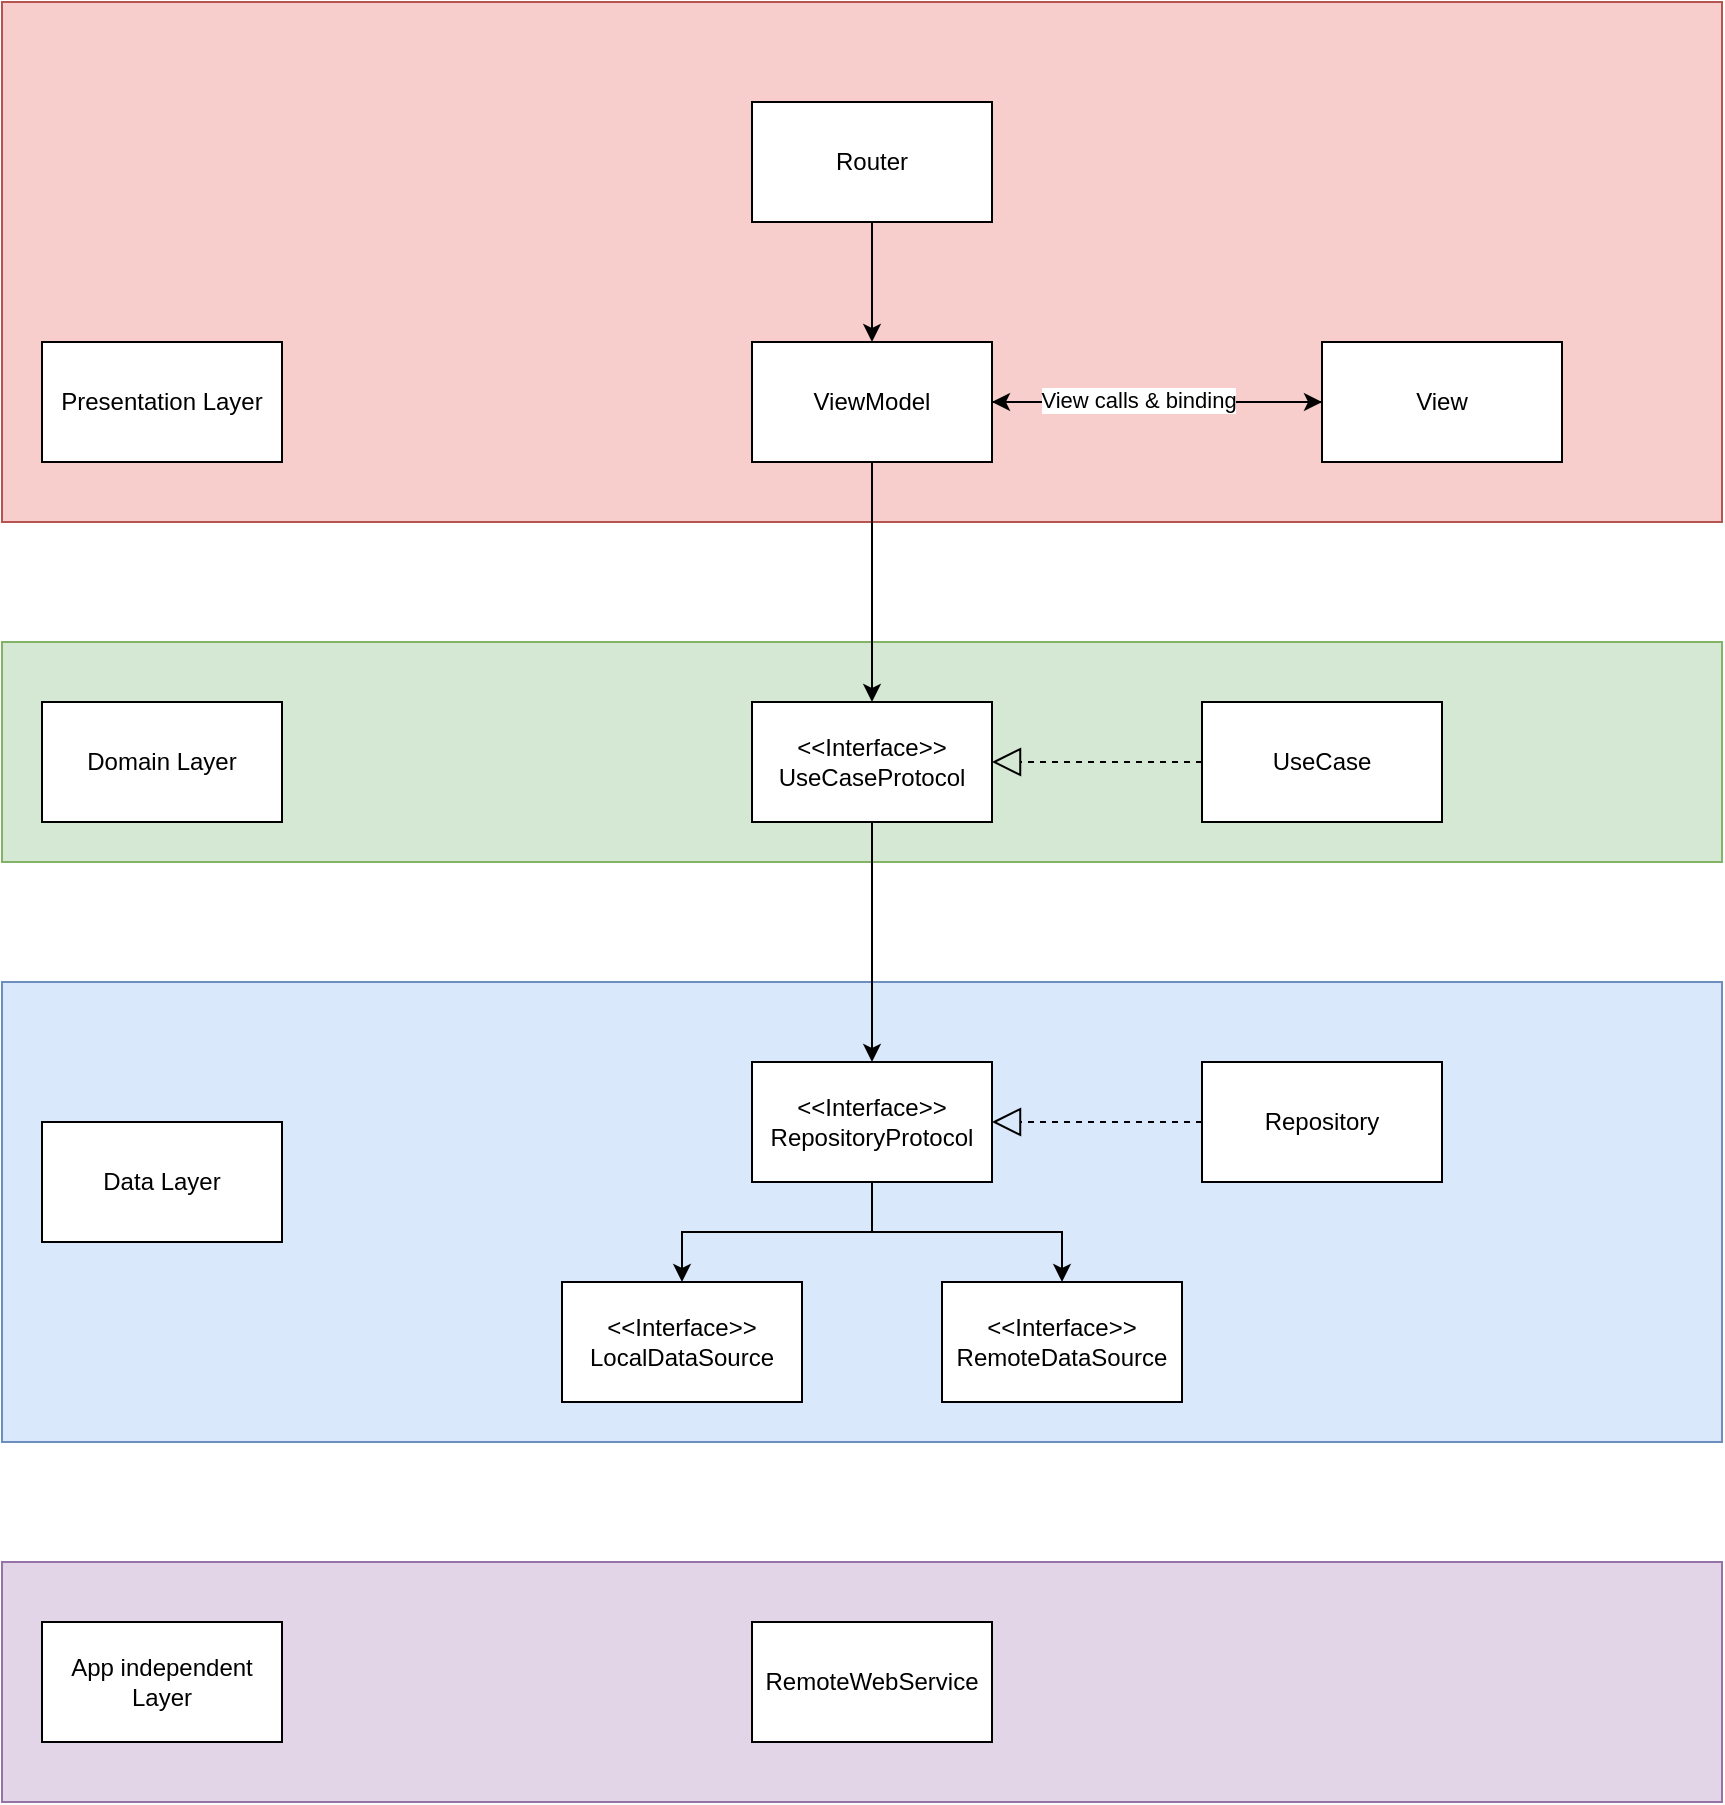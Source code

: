 <mxfile version="24.4.2" type="device" pages="2">
  <diagram name="Architecture-Design-Conception" id="5KNeTFlgyiKqukRmxZtt">
    <mxGraphModel dx="2715" dy="1198" grid="1" gridSize="10" guides="1" tooltips="1" connect="1" arrows="1" fold="1" page="1" pageScale="1" pageWidth="850" pageHeight="1100" math="0" shadow="0">
      <root>
        <mxCell id="0" />
        <mxCell id="1" parent="0" />
        <mxCell id="OrLjtV9YyK5r8CmzNKYZ-30" value="" style="rounded=0;whiteSpace=wrap;html=1;fillColor=#e1d5e7;strokeColor=#9673a6;" vertex="1" parent="1">
          <mxGeometry x="-10" y="790" width="860" height="120" as="geometry" />
        </mxCell>
        <mxCell id="OrLjtV9YyK5r8CmzNKYZ-29" value="" style="rounded=0;whiteSpace=wrap;html=1;fillColor=#dae8fc;strokeColor=#6c8ebf;" vertex="1" parent="1">
          <mxGeometry x="-10" y="500" width="860" height="230" as="geometry" />
        </mxCell>
        <mxCell id="OrLjtV9YyK5r8CmzNKYZ-28" value="" style="rounded=0;whiteSpace=wrap;html=1;fillColor=#d5e8d4;strokeColor=#82b366;" vertex="1" parent="1">
          <mxGeometry x="-10" y="330" width="860" height="110" as="geometry" />
        </mxCell>
        <mxCell id="OrLjtV9YyK5r8CmzNKYZ-27" value="" style="rounded=0;whiteSpace=wrap;html=1;fillColor=#f8cecc;strokeColor=#b85450;" vertex="1" parent="1">
          <mxGeometry x="-10" y="10" width="860" height="260" as="geometry" />
        </mxCell>
        <mxCell id="OrLjtV9YyK5r8CmzNKYZ-1" value="Presentation Layer" style="rounded=0;whiteSpace=wrap;html=1;" vertex="1" parent="1">
          <mxGeometry x="10" y="180" width="120" height="60" as="geometry" />
        </mxCell>
        <mxCell id="OrLjtV9YyK5r8CmzNKYZ-6" style="edgeStyle=orthogonalEdgeStyle;rounded=0;orthogonalLoop=1;jettySize=auto;html=1;exitX=1;exitY=0.5;exitDx=0;exitDy=0;entryX=0;entryY=0.5;entryDx=0;entryDy=0;" edge="1" parent="1" source="OrLjtV9YyK5r8CmzNKYZ-2" target="OrLjtV9YyK5r8CmzNKYZ-3">
          <mxGeometry relative="1" as="geometry" />
        </mxCell>
        <mxCell id="OrLjtV9YyK5r8CmzNKYZ-12" style="edgeStyle=orthogonalEdgeStyle;rounded=0;orthogonalLoop=1;jettySize=auto;html=1;exitX=0.5;exitY=1;exitDx=0;exitDy=0;entryX=0.5;entryY=0;entryDx=0;entryDy=0;" edge="1" parent="1" source="OrLjtV9YyK5r8CmzNKYZ-2" target="OrLjtV9YyK5r8CmzNKYZ-10">
          <mxGeometry relative="1" as="geometry" />
        </mxCell>
        <mxCell id="OrLjtV9YyK5r8CmzNKYZ-2" value="ViewModel" style="rounded=0;whiteSpace=wrap;html=1;" vertex="1" parent="1">
          <mxGeometry x="365" y="180" width="120" height="60" as="geometry" />
        </mxCell>
        <mxCell id="OrLjtV9YyK5r8CmzNKYZ-7" style="edgeStyle=orthogonalEdgeStyle;rounded=0;orthogonalLoop=1;jettySize=auto;html=1;exitX=0;exitY=0.5;exitDx=0;exitDy=0;entryX=1;entryY=0.5;entryDx=0;entryDy=0;" edge="1" parent="1" source="OrLjtV9YyK5r8CmzNKYZ-3" target="OrLjtV9YyK5r8CmzNKYZ-2">
          <mxGeometry relative="1" as="geometry" />
        </mxCell>
        <mxCell id="OrLjtV9YyK5r8CmzNKYZ-8" value="View calls &amp;amp; binding" style="edgeLabel;html=1;align=center;verticalAlign=middle;resizable=0;points=[];" vertex="1" connectable="0" parent="OrLjtV9YyK5r8CmzNKYZ-7">
          <mxGeometry x="0.116" y="-1" relative="1" as="geometry">
            <mxPoint as="offset" />
          </mxGeometry>
        </mxCell>
        <mxCell id="OrLjtV9YyK5r8CmzNKYZ-3" value="View" style="rounded=0;whiteSpace=wrap;html=1;" vertex="1" parent="1">
          <mxGeometry x="650" y="180" width="120" height="60" as="geometry" />
        </mxCell>
        <mxCell id="OrLjtV9YyK5r8CmzNKYZ-5" style="edgeStyle=orthogonalEdgeStyle;rounded=0;orthogonalLoop=1;jettySize=auto;html=1;exitX=0.5;exitY=1;exitDx=0;exitDy=0;entryX=0.5;entryY=0;entryDx=0;entryDy=0;" edge="1" parent="1" source="OrLjtV9YyK5r8CmzNKYZ-4" target="OrLjtV9YyK5r8CmzNKYZ-2">
          <mxGeometry relative="1" as="geometry" />
        </mxCell>
        <mxCell id="OrLjtV9YyK5r8CmzNKYZ-4" value="Router" style="rounded=0;whiteSpace=wrap;html=1;" vertex="1" parent="1">
          <mxGeometry x="365" y="60" width="120" height="60" as="geometry" />
        </mxCell>
        <mxCell id="OrLjtV9YyK5r8CmzNKYZ-9" value="Domain Layer" style="rounded=0;whiteSpace=wrap;html=1;" vertex="1" parent="1">
          <mxGeometry x="10" y="360" width="120" height="60" as="geometry" />
        </mxCell>
        <mxCell id="OrLjtV9YyK5r8CmzNKYZ-23" style="edgeStyle=orthogonalEdgeStyle;rounded=0;orthogonalLoop=1;jettySize=auto;html=1;exitX=0.5;exitY=1;exitDx=0;exitDy=0;" edge="1" parent="1" source="OrLjtV9YyK5r8CmzNKYZ-10" target="OrLjtV9YyK5r8CmzNKYZ-16">
          <mxGeometry relative="1" as="geometry" />
        </mxCell>
        <mxCell id="OrLjtV9YyK5r8CmzNKYZ-10" value="&amp;lt;&amp;lt;Interface&amp;gt;&amp;gt;&lt;br&gt;UseCaseProtocol" style="rounded=0;whiteSpace=wrap;html=1;" vertex="1" parent="1">
          <mxGeometry x="365" y="360" width="120" height="60" as="geometry" />
        </mxCell>
        <mxCell id="OrLjtV9YyK5r8CmzNKYZ-11" value="UseCase" style="rounded=0;whiteSpace=wrap;html=1;" vertex="1" parent="1">
          <mxGeometry x="590" y="360" width="120" height="60" as="geometry" />
        </mxCell>
        <mxCell id="OrLjtV9YyK5r8CmzNKYZ-14" value="" style="endArrow=block;dashed=1;endFill=0;endSize=12;html=1;rounded=0;exitX=0;exitY=0.5;exitDx=0;exitDy=0;entryX=1;entryY=0.5;entryDx=0;entryDy=0;" edge="1" parent="1" source="OrLjtV9YyK5r8CmzNKYZ-11" target="OrLjtV9YyK5r8CmzNKYZ-10">
          <mxGeometry width="160" relative="1" as="geometry">
            <mxPoint x="340" y="330" as="sourcePoint" />
            <mxPoint x="500" y="330" as="targetPoint" />
          </mxGeometry>
        </mxCell>
        <mxCell id="OrLjtV9YyK5r8CmzNKYZ-15" value="Data Layer" style="rounded=0;whiteSpace=wrap;html=1;" vertex="1" parent="1">
          <mxGeometry x="10" y="570" width="120" height="60" as="geometry" />
        </mxCell>
        <mxCell id="OrLjtV9YyK5r8CmzNKYZ-19" style="edgeStyle=orthogonalEdgeStyle;rounded=0;orthogonalLoop=1;jettySize=auto;html=1;exitX=0.5;exitY=1;exitDx=0;exitDy=0;entryX=0.5;entryY=0;entryDx=0;entryDy=0;" edge="1" parent="1" source="OrLjtV9YyK5r8CmzNKYZ-16" target="OrLjtV9YyK5r8CmzNKYZ-17">
          <mxGeometry relative="1" as="geometry" />
        </mxCell>
        <mxCell id="OrLjtV9YyK5r8CmzNKYZ-20" style="edgeStyle=orthogonalEdgeStyle;rounded=0;orthogonalLoop=1;jettySize=auto;html=1;exitX=0.5;exitY=1;exitDx=0;exitDy=0;entryX=0.5;entryY=0;entryDx=0;entryDy=0;" edge="1" parent="1" source="OrLjtV9YyK5r8CmzNKYZ-16" target="OrLjtV9YyK5r8CmzNKYZ-18">
          <mxGeometry relative="1" as="geometry" />
        </mxCell>
        <mxCell id="OrLjtV9YyK5r8CmzNKYZ-16" value="&amp;lt;&amp;lt;Interface&amp;gt;&amp;gt;&lt;br&gt;RepositoryProtocol" style="rounded=0;whiteSpace=wrap;html=1;" vertex="1" parent="1">
          <mxGeometry x="365" y="540" width="120" height="60" as="geometry" />
        </mxCell>
        <mxCell id="OrLjtV9YyK5r8CmzNKYZ-17" value="&amp;lt;&amp;lt;Interface&amp;gt;&amp;gt;&lt;br&gt;LocalDataSource" style="rounded=0;whiteSpace=wrap;html=1;" vertex="1" parent="1">
          <mxGeometry x="270" y="650" width="120" height="60" as="geometry" />
        </mxCell>
        <mxCell id="OrLjtV9YyK5r8CmzNKYZ-18" value="&amp;lt;&amp;lt;Interface&amp;gt;&amp;gt;&lt;br&gt;RemoteDataSource" style="rounded=0;whiteSpace=wrap;html=1;" vertex="1" parent="1">
          <mxGeometry x="460" y="650" width="120" height="60" as="geometry" />
        </mxCell>
        <mxCell id="OrLjtV9YyK5r8CmzNKYZ-21" value="Repository" style="rounded=0;whiteSpace=wrap;html=1;" vertex="1" parent="1">
          <mxGeometry x="590" y="540" width="120" height="60" as="geometry" />
        </mxCell>
        <mxCell id="OrLjtV9YyK5r8CmzNKYZ-22" value="" style="endArrow=block;dashed=1;endFill=0;endSize=12;html=1;rounded=0;exitX=0;exitY=0.5;exitDx=0;exitDy=0;entryX=1;entryY=0.5;entryDx=0;entryDy=0;" edge="1" parent="1" source="OrLjtV9YyK5r8CmzNKYZ-21" target="OrLjtV9YyK5r8CmzNKYZ-16">
          <mxGeometry width="160" relative="1" as="geometry">
            <mxPoint x="650" y="660" as="sourcePoint" />
            <mxPoint x="810" y="660" as="targetPoint" />
          </mxGeometry>
        </mxCell>
        <mxCell id="OrLjtV9YyK5r8CmzNKYZ-24" value="App independent Layer" style="rounded=0;whiteSpace=wrap;html=1;" vertex="1" parent="1">
          <mxGeometry x="10" y="820" width="120" height="60" as="geometry" />
        </mxCell>
        <mxCell id="OrLjtV9YyK5r8CmzNKYZ-25" value="RemoteWebService" style="rounded=0;whiteSpace=wrap;html=1;" vertex="1" parent="1">
          <mxGeometry x="365" y="820" width="120" height="60" as="geometry" />
        </mxCell>
      </root>
    </mxGraphModel>
  </diagram>
  <diagram id="fsP11D7tusiSbkFAQCk2" name="Folder-Structure">
    <mxGraphModel dx="1026" dy="1759" grid="1" gridSize="10" guides="1" tooltips="1" connect="1" arrows="1" fold="1" page="1" pageScale="1" pageWidth="850" pageHeight="1100" math="0" shadow="0">
      <root>
        <mxCell id="0" />
        <mxCell id="1" parent="0" />
        <mxCell id="P07DTYkO3WoKKMGiseJ4-14" style="edgeStyle=orthogonalEdgeStyle;rounded=0;orthogonalLoop=1;jettySize=auto;html=1;exitX=1;exitY=0.5;exitDx=0;exitDy=0;entryX=0;entryY=0.5;entryDx=0;entryDy=0;" edge="1" parent="1" source="P07DTYkO3WoKKMGiseJ4-1" target="P07DTYkO3WoKKMGiseJ4-2">
          <mxGeometry relative="1" as="geometry" />
        </mxCell>
        <mxCell id="P07DTYkO3WoKKMGiseJ4-15" style="edgeStyle=orthogonalEdgeStyle;rounded=0;orthogonalLoop=1;jettySize=auto;html=1;exitX=1;exitY=0.5;exitDx=0;exitDy=0;entryX=0;entryY=0.5;entryDx=0;entryDy=0;" edge="1" parent="1" source="P07DTYkO3WoKKMGiseJ4-1" target="P07DTYkO3WoKKMGiseJ4-3">
          <mxGeometry relative="1" as="geometry" />
        </mxCell>
        <mxCell id="P07DTYkO3WoKKMGiseJ4-16" style="edgeStyle=orthogonalEdgeStyle;rounded=0;orthogonalLoop=1;jettySize=auto;html=1;exitX=1;exitY=0.5;exitDx=0;exitDy=0;entryX=0;entryY=0.5;entryDx=0;entryDy=0;" edge="1" parent="1" source="P07DTYkO3WoKKMGiseJ4-1" target="P07DTYkO3WoKKMGiseJ4-4">
          <mxGeometry relative="1" as="geometry" />
        </mxCell>
        <mxCell id="P07DTYkO3WoKKMGiseJ4-1" value="Feature #1" style="rounded=0;whiteSpace=wrap;html=1;" vertex="1" parent="1">
          <mxGeometry x="110" y="210" width="120" height="60" as="geometry" />
        </mxCell>
        <mxCell id="P07DTYkO3WoKKMGiseJ4-17" style="edgeStyle=orthogonalEdgeStyle;rounded=0;orthogonalLoop=1;jettySize=auto;html=1;exitX=1;exitY=0.5;exitDx=0;exitDy=0;entryX=0;entryY=0.5;entryDx=0;entryDy=0;" edge="1" parent="1" source="P07DTYkO3WoKKMGiseJ4-2" target="P07DTYkO3WoKKMGiseJ4-6">
          <mxGeometry relative="1" as="geometry" />
        </mxCell>
        <mxCell id="P07DTYkO3WoKKMGiseJ4-19" style="edgeStyle=orthogonalEdgeStyle;rounded=0;orthogonalLoop=1;jettySize=auto;html=1;exitX=1;exitY=0.5;exitDx=0;exitDy=0;entryX=0;entryY=0.5;entryDx=0;entryDy=0;" edge="1" parent="1" source="P07DTYkO3WoKKMGiseJ4-2" target="P07DTYkO3WoKKMGiseJ4-7">
          <mxGeometry relative="1" as="geometry" />
        </mxCell>
        <mxCell id="P07DTYkO3WoKKMGiseJ4-2" value="Data" style="rounded=0;whiteSpace=wrap;html=1;fillColor=#f8cecc;strokeColor=#b85450;" vertex="1" parent="1">
          <mxGeometry x="330" y="30" width="120" height="60" as="geometry" />
        </mxCell>
        <mxCell id="P07DTYkO3WoKKMGiseJ4-18" style="edgeStyle=orthogonalEdgeStyle;rounded=0;orthogonalLoop=1;jettySize=auto;html=1;exitX=1;exitY=0.5;exitDx=0;exitDy=0;entryX=0;entryY=0.5;entryDx=0;entryDy=0;" edge="1" parent="1" source="P07DTYkO3WoKKMGiseJ4-3" target="P07DTYkO3WoKKMGiseJ4-8">
          <mxGeometry relative="1" as="geometry" />
        </mxCell>
        <mxCell id="P07DTYkO3WoKKMGiseJ4-20" style="edgeStyle=orthogonalEdgeStyle;rounded=0;orthogonalLoop=1;jettySize=auto;html=1;exitX=1;exitY=0.5;exitDx=0;exitDy=0;entryX=0;entryY=0.5;entryDx=0;entryDy=0;" edge="1" parent="1" source="P07DTYkO3WoKKMGiseJ4-3" target="P07DTYkO3WoKKMGiseJ4-9">
          <mxGeometry relative="1" as="geometry" />
        </mxCell>
        <mxCell id="P07DTYkO3WoKKMGiseJ4-21" style="edgeStyle=orthogonalEdgeStyle;rounded=0;orthogonalLoop=1;jettySize=auto;html=1;exitX=1;exitY=0.5;exitDx=0;exitDy=0;entryX=0;entryY=0.5;entryDx=0;entryDy=0;" edge="1" parent="1" source="P07DTYkO3WoKKMGiseJ4-3" target="P07DTYkO3WoKKMGiseJ4-10">
          <mxGeometry relative="1" as="geometry" />
        </mxCell>
        <mxCell id="P07DTYkO3WoKKMGiseJ4-3" value="Domain" style="rounded=0;whiteSpace=wrap;html=1;fillColor=#d5e8d4;strokeColor=#82b366;" vertex="1" parent="1">
          <mxGeometry x="330" y="210" width="120" height="60" as="geometry" />
        </mxCell>
        <mxCell id="P07DTYkO3WoKKMGiseJ4-22" style="edgeStyle=orthogonalEdgeStyle;rounded=0;orthogonalLoop=1;jettySize=auto;html=1;exitX=1;exitY=0.5;exitDx=0;exitDy=0;entryX=0;entryY=0.5;entryDx=0;entryDy=0;" edge="1" parent="1" source="P07DTYkO3WoKKMGiseJ4-4" target="P07DTYkO3WoKKMGiseJ4-11">
          <mxGeometry relative="1" as="geometry" />
        </mxCell>
        <mxCell id="P07DTYkO3WoKKMGiseJ4-23" style="edgeStyle=orthogonalEdgeStyle;rounded=0;orthogonalLoop=1;jettySize=auto;html=1;exitX=1;exitY=0.5;exitDx=0;exitDy=0;entryX=0;entryY=0.5;entryDx=0;entryDy=0;" edge="1" parent="1" source="P07DTYkO3WoKKMGiseJ4-4" target="P07DTYkO3WoKKMGiseJ4-12">
          <mxGeometry relative="1" as="geometry" />
        </mxCell>
        <mxCell id="P07DTYkO3WoKKMGiseJ4-4" value="Presentation" style="rounded=0;whiteSpace=wrap;html=1;fillColor=#dae8fc;strokeColor=#6c8ebf;" vertex="1" parent="1">
          <mxGeometry x="330" y="390" width="120" height="60" as="geometry" />
        </mxCell>
        <mxCell id="P07DTYkO3WoKKMGiseJ4-6" value="RemoteService" style="rounded=0;whiteSpace=wrap;html=1;fillColor=#f8cecc;strokeColor=#b85450;" vertex="1" parent="1">
          <mxGeometry x="560" y="-20" width="120" height="60" as="geometry" />
        </mxCell>
        <mxCell id="P07DTYkO3WoKKMGiseJ4-7" value="Repository" style="rounded=0;whiteSpace=wrap;html=1;fillColor=#f8cecc;strokeColor=#b85450;" vertex="1" parent="1">
          <mxGeometry x="560" y="50" width="120" height="60" as="geometry" />
        </mxCell>
        <mxCell id="P07DTYkO3WoKKMGiseJ4-8" value="UseCase" style="rounded=0;whiteSpace=wrap;html=1;fillColor=#d5e8d4;strokeColor=#82b366;" vertex="1" parent="1">
          <mxGeometry x="560" y="140" width="120" height="60" as="geometry" />
        </mxCell>
        <mxCell id="P07DTYkO3WoKKMGiseJ4-9" value="DomainEntities" style="rounded=0;whiteSpace=wrap;html=1;fillColor=#d5e8d4;strokeColor=#82b366;" vertex="1" parent="1">
          <mxGeometry x="560" y="210" width="120" height="60" as="geometry" />
        </mxCell>
        <mxCell id="P07DTYkO3WoKKMGiseJ4-10" value="Interfaces" style="rounded=0;whiteSpace=wrap;html=1;fillColor=#d5e8d4;strokeColor=#82b366;" vertex="1" parent="1">
          <mxGeometry x="560" y="280" width="120" height="60" as="geometry" />
        </mxCell>
        <mxCell id="P07DTYkO3WoKKMGiseJ4-11" value="ViewModel" style="rounded=0;whiteSpace=wrap;html=1;fillColor=#dae8fc;strokeColor=#6c8ebf;" vertex="1" parent="1">
          <mxGeometry x="560" y="370" width="120" height="60" as="geometry" />
        </mxCell>
        <mxCell id="P07DTYkO3WoKKMGiseJ4-12" value="Views" style="rounded=0;whiteSpace=wrap;html=1;fillColor=#dae8fc;strokeColor=#6c8ebf;" vertex="1" parent="1">
          <mxGeometry x="560" y="440" width="120" height="60" as="geometry" />
        </mxCell>
      </root>
    </mxGraphModel>
  </diagram>
</mxfile>
